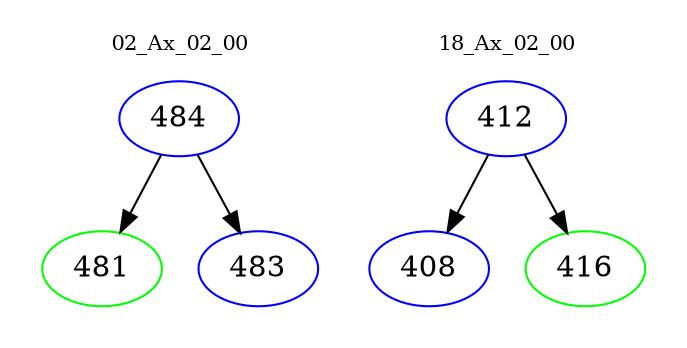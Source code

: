 digraph{
subgraph cluster_0 {
color = white
label = "02_Ax_02_00";
fontsize=10;
T0_484 [label="484", color="blue"]
T0_484 -> T0_481 [color="black"]
T0_481 [label="481", color="green"]
T0_484 -> T0_483 [color="black"]
T0_483 [label="483", color="blue"]
}
subgraph cluster_1 {
color = white
label = "18_Ax_02_00";
fontsize=10;
T1_412 [label="412", color="blue"]
T1_412 -> T1_408 [color="black"]
T1_408 [label="408", color="blue"]
T1_412 -> T1_416 [color="black"]
T1_416 [label="416", color="green"]
}
}
